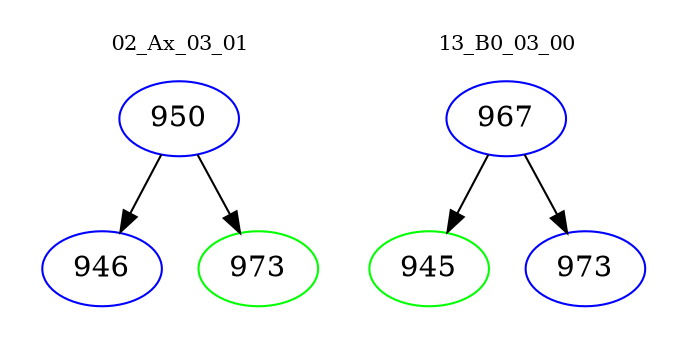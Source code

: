 digraph{
subgraph cluster_0 {
color = white
label = "02_Ax_03_01";
fontsize=10;
T0_950 [label="950", color="blue"]
T0_950 -> T0_946 [color="black"]
T0_946 [label="946", color="blue"]
T0_950 -> T0_973 [color="black"]
T0_973 [label="973", color="green"]
}
subgraph cluster_1 {
color = white
label = "13_B0_03_00";
fontsize=10;
T1_967 [label="967", color="blue"]
T1_967 -> T1_945 [color="black"]
T1_945 [label="945", color="green"]
T1_967 -> T1_973 [color="black"]
T1_973 [label="973", color="blue"]
}
}
